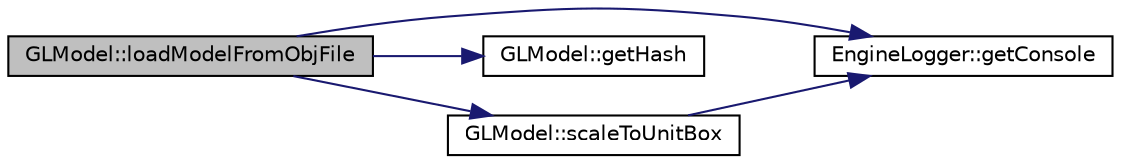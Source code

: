 digraph "GLModel::loadModelFromObjFile"
{
  edge [fontname="Helvetica",fontsize="10",labelfontname="Helvetica",labelfontsize="10"];
  node [fontname="Helvetica",fontsize="10",shape=record];
  rankdir="LR";
  Node19 [label="GLModel::loadModelFromObjFile",height=0.2,width=0.4,color="black", fillcolor="grey75", style="filled", fontcolor="black"];
  Node19 -> Node20 [color="midnightblue",fontsize="10",style="solid",fontname="Helvetica"];
  Node20 [label="EngineLogger::getConsole",height=0.2,width=0.4,color="black", fillcolor="white", style="filled",URL="$class_engine_logger.html#afe518f5a643a2996031466760e03928d"];
  Node19 -> Node21 [color="midnightblue",fontsize="10",style="solid",fontname="Helvetica"];
  Node21 [label="GLModel::getHash",height=0.2,width=0.4,color="black", fillcolor="white", style="filled",URL="$class_g_l_model.html#a87509f4f1026cfe3ff75183ddf9eb130",tooltip="this needed for loading indices from obj file. "];
  Node19 -> Node22 [color="midnightblue",fontsize="10",style="solid",fontname="Helvetica"];
  Node22 [label="GLModel::scaleToUnitBox",height=0.2,width=0.4,color="black", fillcolor="white", style="filled",URL="$class_g_l_model.html#a90ce6cf6d8ea2dfeec5f65b08a26993a",tooltip="scale loaded model to unit size box. "];
  Node22 -> Node20 [color="midnightblue",fontsize="10",style="solid",fontname="Helvetica"];
}
